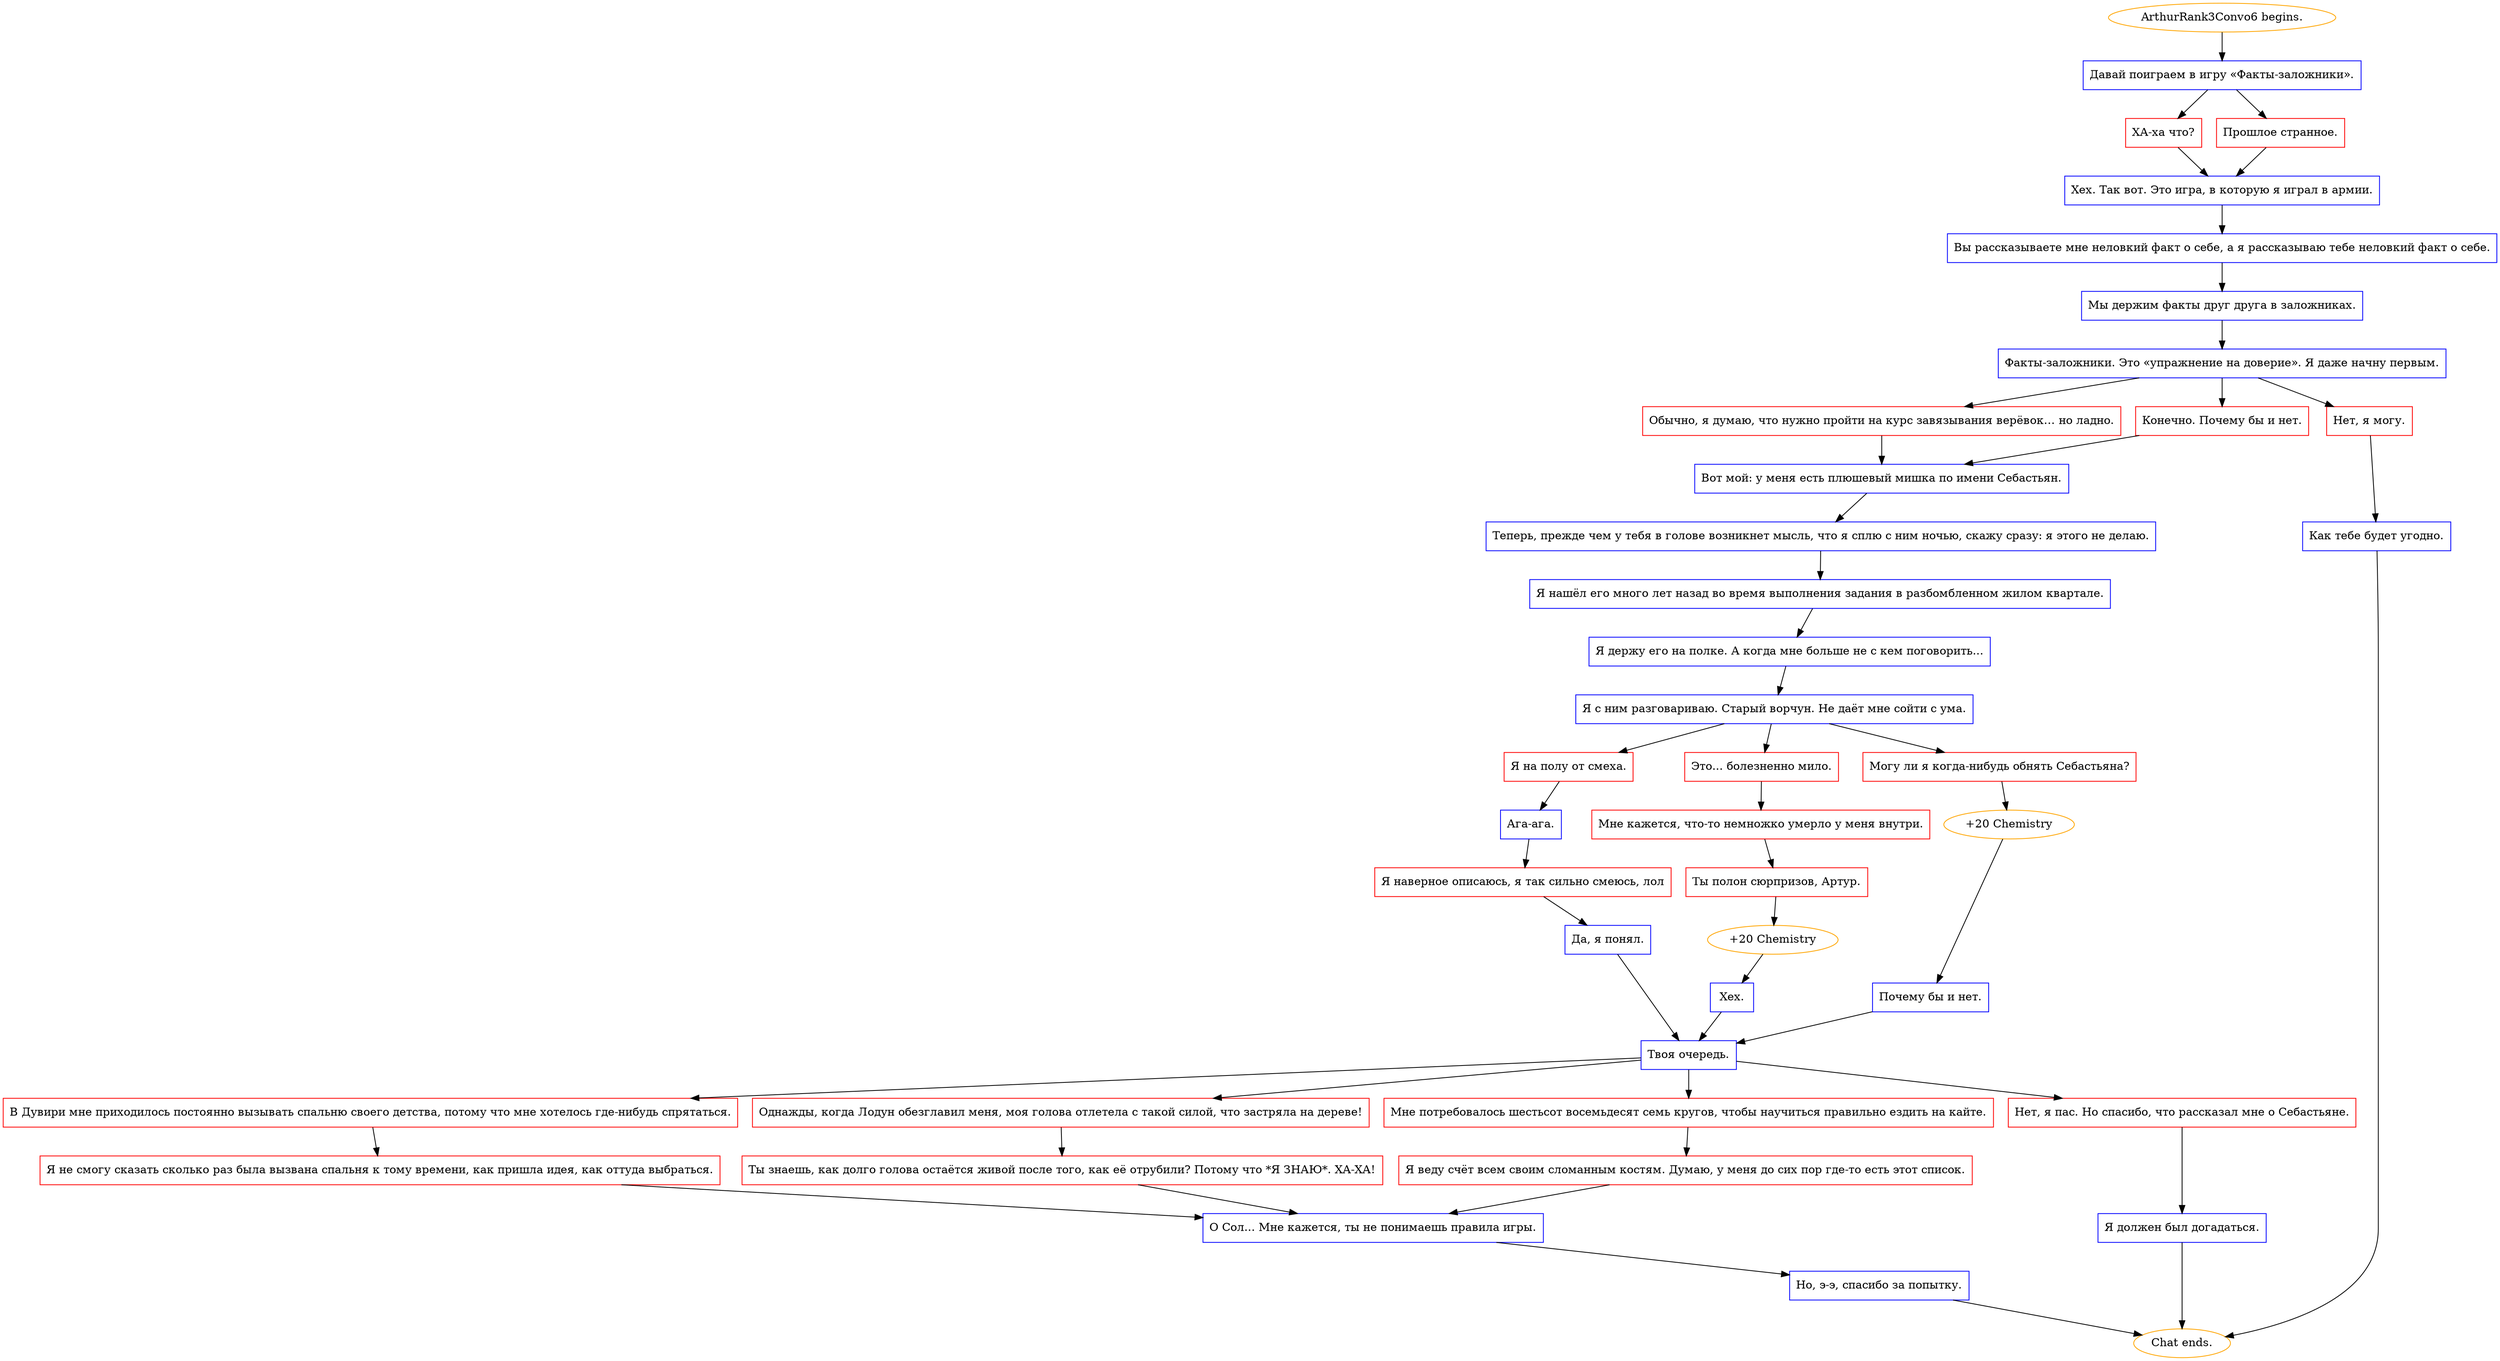 digraph {
	"ArthurRank3Convo6 begins." [color=orange];
		"ArthurRank3Convo6 begins." -> j1967547265;
	j1967547265 [label="Давай поиграем в игру «Факты-заложники».",shape=box,color=blue];
		j1967547265 -> j2783420042;
		j1967547265 -> j219980996;
	j2783420042 [label="ХА-ха что?",shape=box,color=red];
		j2783420042 -> j660281230;
	j219980996 [label="Прошлое странное.",shape=box,color=red];
		j219980996 -> j660281230;
	j660281230 [label="Хех. Так вот. Это игра, в которую я играл в армии.",shape=box,color=blue];
		j660281230 -> j614926452;
	j614926452 [label="Вы рассказываете мне неловкий факт о себе, а я рассказываю тебе неловкий факт о себе.",shape=box,color=blue];
		j614926452 -> j3310337370;
	j3310337370 [label="Мы держим факты друг друга в заложниках.",shape=box,color=blue];
		j3310337370 -> j1350213104;
	j1350213104 [label="Факты-заложники. Это «упражнение на доверие». Я даже начну первым.",shape=box,color=blue];
		j1350213104 -> j75087005;
		j1350213104 -> j2278024279;
		j1350213104 -> j450172405;
	j75087005 [label="Обычно, я думаю, что нужно пройти на курс завязывания верёвок… но ладно.",shape=box,color=red];
		j75087005 -> j611057793;
	j2278024279 [label="Конечно. Почему бы и нет.",shape=box,color=red];
		j2278024279 -> j611057793;
	j450172405 [label="Нет, я могу.",shape=box,color=red];
		j450172405 -> j3869401514;
	j611057793 [label="Вот мой: у меня есть плюшевый мишка по имени Себастьян.",shape=box,color=blue];
		j611057793 -> j1135152799;
	j3869401514 [label="Как тебе будет угодно.",shape=box,color=blue];
		j3869401514 -> "Chat ends.";
	j1135152799 [label="Теперь, прежде чем у тебя в голове возникнет мысль, что я сплю с ним ночью, скажу сразу: я этого не делаю.",shape=box,color=blue];
		j1135152799 -> j4281056183;
	"Chat ends." [color=orange];
	j4281056183 [label="Я нашёл его много лет назад во время выполнения задания в разбомбленном жилом квартале.",shape=box,color=blue];
		j4281056183 -> j1432387887;
	j1432387887 [label="Я держу его на полке. А когда мне больше не с кем поговорить...",shape=box,color=blue];
		j1432387887 -> j3777359755;
	j3777359755 [label="Я с ним разговариваю. Старый ворчун. Не даёт мне сойти с ума.",shape=box,color=blue];
		j3777359755 -> j3302586831;
		j3777359755 -> j1304882399;
		j3777359755 -> j3868248328;
	j3302586831 [label="Я на полу от смеха.",shape=box,color=red];
		j3302586831 -> j2805932113;
	j1304882399 [label="Это... болезненно мило.",shape=box,color=red];
		j1304882399 -> j733676008;
	j3868248328 [label="Могу ли я когда-нибудь обнять Себастьяна?",shape=box,color=red];
		j3868248328 -> j617905630;
	j2805932113 [label="Ага-ага.",shape=box,color=blue];
		j2805932113 -> j2660243257;
	j733676008 [label="Мне кажется, что-то немножко умерло у меня внутри.",shape=box,color=red];
		j733676008 -> j3124306907;
	j617905630 [label="+20 Chemistry",color=orange];
		j617905630 -> j3770741335;
	j2660243257 [label="Я наверное описаюсь, я так сильно смеюсь, лол",shape=box,color=red];
		j2660243257 -> j300628572;
	j3124306907 [label="Ты полон сюрпризов, Артур.",shape=box,color=red];
		j3124306907 -> j2035069527;
	j3770741335 [label="Почему бы и нет.",shape=box,color=blue];
		j3770741335 -> j1912182276;
	j300628572 [label="Да, я понял.",shape=box,color=blue];
		j300628572 -> j1912182276;
	j2035069527 [label="+20 Chemistry",color=orange];
		j2035069527 -> j3962628714;
	j1912182276 [label="Твоя очередь.",shape=box,color=blue];
		j1912182276 -> j4154792370;
		j1912182276 -> j2249747497;
		j1912182276 -> j2132634804;
		j1912182276 -> j3645585043;
	j3962628714 [label="Хех.",shape=box,color=blue];
		j3962628714 -> j1912182276;
	j4154792370 [label="В Дувири мне приходилось постоянно вызывать спальню своего детства, потому что мне хотелось где-нибудь спрятаться.",shape=box,color=red];
		j4154792370 -> j3758917567;
	j2249747497 [label="Однажды, когда Лодун обезглавил меня, моя голова отлетела с такой силой, что застряла на дереве!",shape=box,color=red];
		j2249747497 -> j235966540;
	j2132634804 [label="Мне потребовалось шестьсот восемьдесят семь кругов, чтобы научиться правильно ездить на кайте.",shape=box,color=red];
		j2132634804 -> j2281029757;
	j3645585043 [label="Нет, я пас. Но спасибо, что рассказал мне о Себастьяне.",shape=box,color=red];
		j3645585043 -> j2088893941;
	j3758917567 [label="Я не смогу сказать сколько раз была вызвана спальня к тому времени, как пришла идея, как оттуда выбраться.",shape=box,color=red];
		j3758917567 -> j1083004674;
	j235966540 [label="Ты знаешь, как долго голова остаётся живой после того, как её отрубили? Потому что *Я ЗНАЮ*. ХА-ХА!",shape=box,color=red];
		j235966540 -> j1083004674;
	j2281029757 [label="Я веду счёт всем своим сломанным костям. Думаю, у меня до сих пор где-то есть этот список.",shape=box,color=red];
		j2281029757 -> j1083004674;
	j2088893941 [label="Я должен был догадаться.",shape=box,color=blue];
		j2088893941 -> "Chat ends.";
	j1083004674 [label="О Сол... Мне кажется, ты не понимаешь правила игры.",shape=box,color=blue];
		j1083004674 -> j2404880297;
	j2404880297 [label="Но, э-э, спасибо за попытку.",shape=box,color=blue];
		j2404880297 -> "Chat ends.";
}